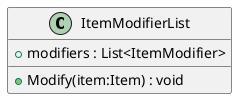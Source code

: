 @startuml
class ItemModifierList {
    + modifiers : List<ItemModifier>
    + Modify(item:Item) : void
}
@enduml
